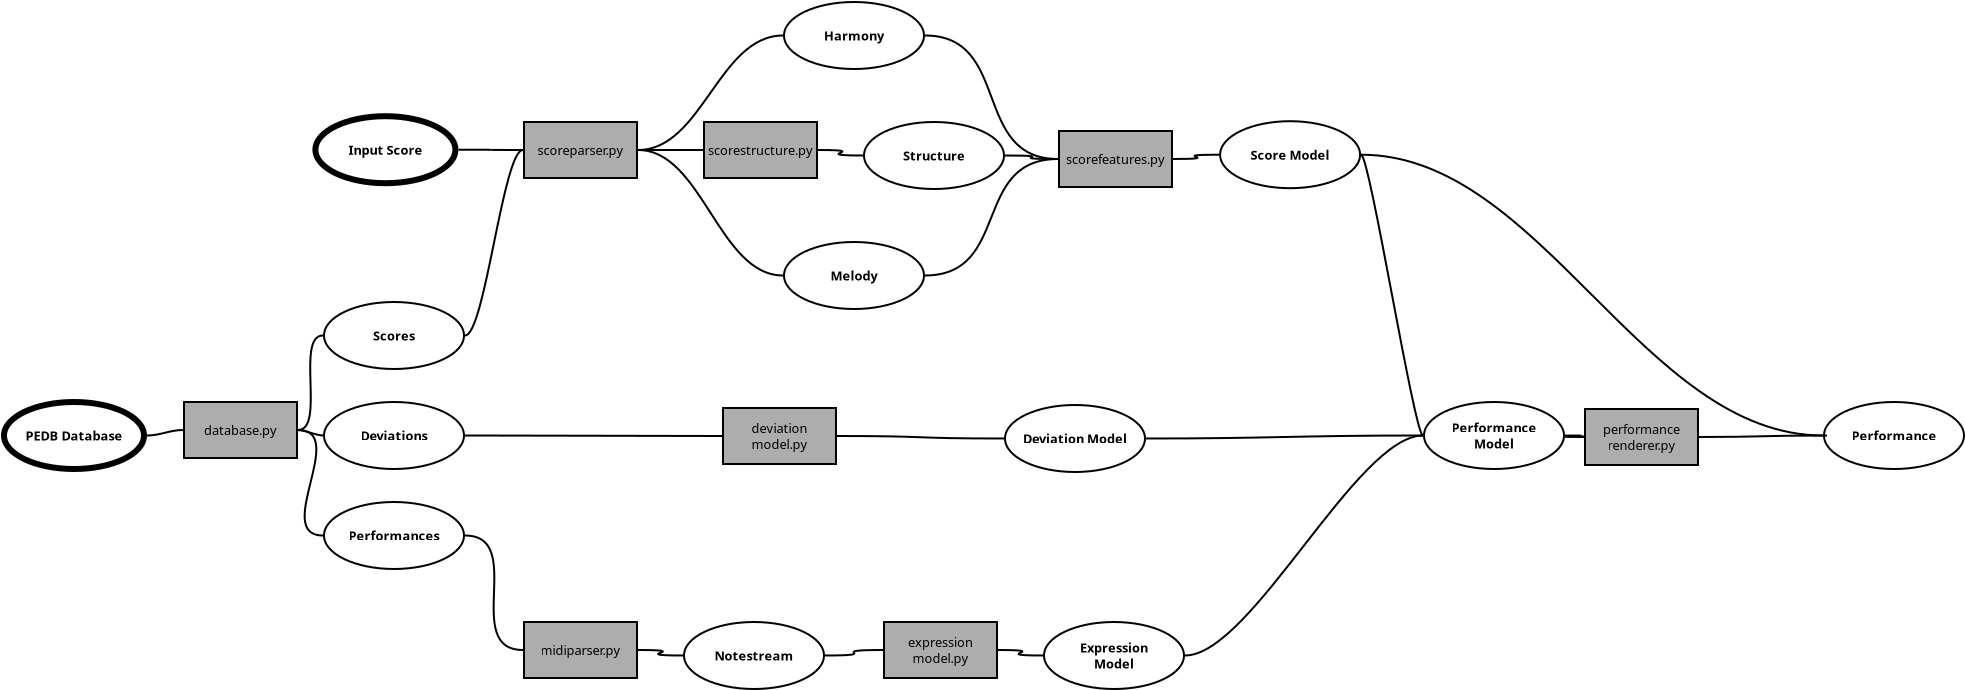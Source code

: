 <?xml version="1.0" encoding="UTF-8"?>
<dia:diagram xmlns:dia="http://www.lysator.liu.se/~alla/dia/">
  <dia:layer name="Background" visible="true" active="true">
    <dia:object type="Standard - Box" version="0" id="O0">
      <dia:attribute name="obj_pos">
        <dia:point val="15,21"/>
      </dia:attribute>
      <dia:attribute name="obj_bb">
        <dia:rectangle val="14.95,20.95;20.7,23.85"/>
      </dia:attribute>
      <dia:attribute name="elem_corner">
        <dia:point val="15,21"/>
      </dia:attribute>
      <dia:attribute name="elem_width">
        <dia:real val="5.65"/>
      </dia:attribute>
      <dia:attribute name="elem_height">
        <dia:real val="2.8"/>
      </dia:attribute>
      <dia:attribute name="border_width">
        <dia:real val="0.1"/>
      </dia:attribute>
      <dia:attribute name="inner_color">
        <dia:color val="#adadad"/>
      </dia:attribute>
      <dia:attribute name="show_background">
        <dia:boolean val="true"/>
      </dia:attribute>
    </dia:object>
    <dia:object type="Standard - Text" version="1" id="O1">
      <dia:attribute name="obj_pos">
        <dia:point val="17.825,22.4"/>
      </dia:attribute>
      <dia:attribute name="obj_bb">
        <dia:rectangle val="15.845,22.026;19.805,22.774"/>
      </dia:attribute>
      <dia:attribute name="text">
        <dia:composite type="text">
          <dia:attribute name="string">
            <dia:string>#database.py#</dia:string>
          </dia:attribute>
          <dia:attribute name="font">
            <dia:font family="sans" style="0" name="Helvetica"/>
          </dia:attribute>
          <dia:attribute name="height">
            <dia:real val="0.8"/>
          </dia:attribute>
          <dia:attribute name="pos">
            <dia:point val="17.825,22.621"/>
          </dia:attribute>
          <dia:attribute name="color">
            <dia:color val="#000000"/>
          </dia:attribute>
          <dia:attribute name="alignment">
            <dia:enum val="1"/>
          </dia:attribute>
        </dia:composite>
      </dia:attribute>
      <dia:attribute name="valign">
        <dia:enum val="2"/>
      </dia:attribute>
      <dia:connections>
        <dia:connection handle="0" to="O0" connection="8"/>
      </dia:connections>
    </dia:object>
    <dia:object type="Standard - Box" version="0" id="O2">
      <dia:attribute name="obj_pos">
        <dia:point val="32,7"/>
      </dia:attribute>
      <dia:attribute name="obj_bb">
        <dia:rectangle val="31.95,6.95;37.7,9.85"/>
      </dia:attribute>
      <dia:attribute name="elem_corner">
        <dia:point val="32,7"/>
      </dia:attribute>
      <dia:attribute name="elem_width">
        <dia:real val="5.65"/>
      </dia:attribute>
      <dia:attribute name="elem_height">
        <dia:real val="2.8"/>
      </dia:attribute>
      <dia:attribute name="border_width">
        <dia:real val="0.1"/>
      </dia:attribute>
      <dia:attribute name="inner_color">
        <dia:color val="#adadad"/>
      </dia:attribute>
      <dia:attribute name="show_background">
        <dia:boolean val="true"/>
      </dia:attribute>
    </dia:object>
    <dia:object type="Standard - Text" version="1" id="O3">
      <dia:attribute name="obj_pos">
        <dia:point val="34.825,8.4"/>
      </dia:attribute>
      <dia:attribute name="obj_bb">
        <dia:rectangle val="32.472,7.998;37.196,8.802"/>
      </dia:attribute>
      <dia:attribute name="text">
        <dia:composite type="text">
          <dia:attribute name="string">
            <dia:string>#scoreparser.py#</dia:string>
          </dia:attribute>
          <dia:attribute name="font">
            <dia:font family="sans" style="0" name="Helvetica"/>
          </dia:attribute>
          <dia:attribute name="height">
            <dia:real val="0.8"/>
          </dia:attribute>
          <dia:attribute name="pos">
            <dia:point val="34.825,8.612"/>
          </dia:attribute>
          <dia:attribute name="color">
            <dia:color val="#000000"/>
          </dia:attribute>
          <dia:attribute name="alignment">
            <dia:enum val="1"/>
          </dia:attribute>
        </dia:composite>
      </dia:attribute>
      <dia:attribute name="valign">
        <dia:enum val="2"/>
      </dia:attribute>
      <dia:connections>
        <dia:connection handle="0" to="O2" connection="8"/>
      </dia:connections>
    </dia:object>
    <dia:object type="Standard - Box" version="0" id="O4">
      <dia:attribute name="obj_pos">
        <dia:point val="58.75,7.45"/>
      </dia:attribute>
      <dia:attribute name="obj_bb">
        <dia:rectangle val="58.7,7.4;64.45,10.3"/>
      </dia:attribute>
      <dia:attribute name="elem_corner">
        <dia:point val="58.75,7.45"/>
      </dia:attribute>
      <dia:attribute name="elem_width">
        <dia:real val="5.65"/>
      </dia:attribute>
      <dia:attribute name="elem_height">
        <dia:real val="2.8"/>
      </dia:attribute>
      <dia:attribute name="border_width">
        <dia:real val="0.1"/>
      </dia:attribute>
      <dia:attribute name="inner_color">
        <dia:color val="#adadad"/>
      </dia:attribute>
      <dia:attribute name="show_background">
        <dia:boolean val="true"/>
      </dia:attribute>
    </dia:object>
    <dia:object type="Standard - Text" version="1" id="O5">
      <dia:attribute name="obj_pos">
        <dia:point val="61.575,8.85"/>
      </dia:attribute>
      <dia:attribute name="obj_bb">
        <dia:rectangle val="58.899,8.476;64.251,9.224"/>
      </dia:attribute>
      <dia:attribute name="text">
        <dia:composite type="text">
          <dia:attribute name="string">
            <dia:string>#scorefeatures.py#</dia:string>
          </dia:attribute>
          <dia:attribute name="font">
            <dia:font family="sans" style="0" name="Helvetica"/>
          </dia:attribute>
          <dia:attribute name="height">
            <dia:real val="0.8"/>
          </dia:attribute>
          <dia:attribute name="pos">
            <dia:point val="61.575,9.071"/>
          </dia:attribute>
          <dia:attribute name="color">
            <dia:color val="#000000"/>
          </dia:attribute>
          <dia:attribute name="alignment">
            <dia:enum val="1"/>
          </dia:attribute>
        </dia:composite>
      </dia:attribute>
      <dia:attribute name="valign">
        <dia:enum val="2"/>
      </dia:attribute>
      <dia:connections>
        <dia:connection handle="0" to="O4" connection="8"/>
      </dia:connections>
    </dia:object>
    <dia:object type="Standard - Box" version="0" id="O6">
      <dia:attribute name="obj_pos">
        <dia:point val="41.95,21.3"/>
      </dia:attribute>
      <dia:attribute name="obj_bb">
        <dia:rectangle val="41.9,21.25;47.65,24.15"/>
      </dia:attribute>
      <dia:attribute name="elem_corner">
        <dia:point val="41.95,21.3"/>
      </dia:attribute>
      <dia:attribute name="elem_width">
        <dia:real val="5.65"/>
      </dia:attribute>
      <dia:attribute name="elem_height">
        <dia:real val="2.8"/>
      </dia:attribute>
      <dia:attribute name="border_width">
        <dia:real val="0.1"/>
      </dia:attribute>
      <dia:attribute name="inner_color">
        <dia:color val="#adadad"/>
      </dia:attribute>
      <dia:attribute name="show_background">
        <dia:boolean val="true"/>
      </dia:attribute>
    </dia:object>
    <dia:object type="Standard - Text" version="1" id="O7">
      <dia:attribute name="obj_pos">
        <dia:point val="44.775,22.7"/>
      </dia:attribute>
      <dia:attribute name="obj_bb">
        <dia:rectangle val="43.282,21.926;46.267,23.474"/>
      </dia:attribute>
      <dia:attribute name="text">
        <dia:composite type="text">
          <dia:attribute name="string">
            <dia:string>#deviation
model.py#</dia:string>
          </dia:attribute>
          <dia:attribute name="font">
            <dia:font family="sans" style="0" name="Helvetica"/>
          </dia:attribute>
          <dia:attribute name="height">
            <dia:real val="0.8"/>
          </dia:attribute>
          <dia:attribute name="pos">
            <dia:point val="44.775,22.521"/>
          </dia:attribute>
          <dia:attribute name="color">
            <dia:color val="#000000"/>
          </dia:attribute>
          <dia:attribute name="alignment">
            <dia:enum val="1"/>
          </dia:attribute>
        </dia:composite>
      </dia:attribute>
      <dia:attribute name="valign">
        <dia:enum val="2"/>
      </dia:attribute>
      <dia:connections>
        <dia:connection handle="0" to="O6" connection="8"/>
      </dia:connections>
    </dia:object>
    <dia:object type="Standard - Box" version="0" id="O8">
      <dia:attribute name="obj_pos">
        <dia:point val="41,7"/>
      </dia:attribute>
      <dia:attribute name="obj_bb">
        <dia:rectangle val="40.95,6.95;46.7,9.85"/>
      </dia:attribute>
      <dia:attribute name="elem_corner">
        <dia:point val="41,7"/>
      </dia:attribute>
      <dia:attribute name="elem_width">
        <dia:real val="5.65"/>
      </dia:attribute>
      <dia:attribute name="elem_height">
        <dia:real val="2.8"/>
      </dia:attribute>
      <dia:attribute name="border_width">
        <dia:real val="0.1"/>
      </dia:attribute>
      <dia:attribute name="inner_color">
        <dia:color val="#adadad"/>
      </dia:attribute>
      <dia:attribute name="show_background">
        <dia:boolean val="true"/>
      </dia:attribute>
    </dia:object>
    <dia:object type="Standard - Text" version="1" id="O9">
      <dia:attribute name="obj_pos">
        <dia:point val="43.825,8.4"/>
      </dia:attribute>
      <dia:attribute name="obj_bb">
        <dia:rectangle val="41.02,8.026;46.63,8.774"/>
      </dia:attribute>
      <dia:attribute name="text">
        <dia:composite type="text">
          <dia:attribute name="string">
            <dia:string>#scorestructure.py#</dia:string>
          </dia:attribute>
          <dia:attribute name="font">
            <dia:font family="sans" style="0" name="Helvetica"/>
          </dia:attribute>
          <dia:attribute name="height">
            <dia:real val="0.8"/>
          </dia:attribute>
          <dia:attribute name="pos">
            <dia:point val="43.825,8.621"/>
          </dia:attribute>
          <dia:attribute name="color">
            <dia:color val="#000000"/>
          </dia:attribute>
          <dia:attribute name="alignment">
            <dia:enum val="1"/>
          </dia:attribute>
        </dia:composite>
      </dia:attribute>
      <dia:attribute name="valign">
        <dia:enum val="2"/>
      </dia:attribute>
      <dia:connections>
        <dia:connection handle="0" to="O8" connection="8"/>
      </dia:connections>
    </dia:object>
    <dia:object type="Standard - Box" version="0" id="O10">
      <dia:attribute name="obj_pos">
        <dia:point val="85.05,21.35"/>
      </dia:attribute>
      <dia:attribute name="obj_bb">
        <dia:rectangle val="85,21.3;90.75,24.2"/>
      </dia:attribute>
      <dia:attribute name="elem_corner">
        <dia:point val="85.05,21.35"/>
      </dia:attribute>
      <dia:attribute name="elem_width">
        <dia:real val="5.65"/>
      </dia:attribute>
      <dia:attribute name="elem_height">
        <dia:real val="2.8"/>
      </dia:attribute>
      <dia:attribute name="border_width">
        <dia:real val="0.1"/>
      </dia:attribute>
      <dia:attribute name="inner_color">
        <dia:color val="#adadad"/>
      </dia:attribute>
      <dia:attribute name="show_background">
        <dia:boolean val="true"/>
      </dia:attribute>
    </dia:object>
    <dia:object type="Standard - Text" version="1" id="O11">
      <dia:attribute name="obj_pos">
        <dia:point val="87.875,22.75"/>
      </dia:attribute>
      <dia:attribute name="obj_bb">
        <dia:rectangle val="85.824,21.976;89.926,23.524"/>
      </dia:attribute>
      <dia:attribute name="text">
        <dia:composite type="text">
          <dia:attribute name="string">
            <dia:string>#performance
renderer.py#</dia:string>
          </dia:attribute>
          <dia:attribute name="font">
            <dia:font family="sans" style="0" name="Helvetica"/>
          </dia:attribute>
          <dia:attribute name="height">
            <dia:real val="0.8"/>
          </dia:attribute>
          <dia:attribute name="pos">
            <dia:point val="87.875,22.571"/>
          </dia:attribute>
          <dia:attribute name="color">
            <dia:color val="#000000"/>
          </dia:attribute>
          <dia:attribute name="alignment">
            <dia:enum val="1"/>
          </dia:attribute>
        </dia:composite>
      </dia:attribute>
      <dia:attribute name="valign">
        <dia:enum val="2"/>
      </dia:attribute>
      <dia:connections>
        <dia:connection handle="0" to="O10" connection="8"/>
      </dia:connections>
    </dia:object>
    <dia:object type="Standard - Box" version="0" id="O12">
      <dia:attribute name="obj_pos">
        <dia:point val="50,32"/>
      </dia:attribute>
      <dia:attribute name="obj_bb">
        <dia:rectangle val="49.95,31.95;55.7,34.85"/>
      </dia:attribute>
      <dia:attribute name="elem_corner">
        <dia:point val="50,32"/>
      </dia:attribute>
      <dia:attribute name="elem_width">
        <dia:real val="5.65"/>
      </dia:attribute>
      <dia:attribute name="elem_height">
        <dia:real val="2.8"/>
      </dia:attribute>
      <dia:attribute name="border_width">
        <dia:real val="0.1"/>
      </dia:attribute>
      <dia:attribute name="inner_color">
        <dia:color val="#adadad"/>
      </dia:attribute>
      <dia:attribute name="show_background">
        <dia:boolean val="true"/>
      </dia:attribute>
    </dia:object>
    <dia:object type="Standard - Text" version="1" id="O13">
      <dia:attribute name="obj_pos">
        <dia:point val="52.825,33.4"/>
      </dia:attribute>
      <dia:attribute name="obj_bb">
        <dia:rectangle val="51.097,32.626;54.553,34.174"/>
      </dia:attribute>
      <dia:attribute name="text">
        <dia:composite type="text">
          <dia:attribute name="string">
            <dia:string>#expression
model.py#</dia:string>
          </dia:attribute>
          <dia:attribute name="font">
            <dia:font family="sans" style="0" name="Helvetica"/>
          </dia:attribute>
          <dia:attribute name="height">
            <dia:real val="0.8"/>
          </dia:attribute>
          <dia:attribute name="pos">
            <dia:point val="52.825,33.221"/>
          </dia:attribute>
          <dia:attribute name="color">
            <dia:color val="#000000"/>
          </dia:attribute>
          <dia:attribute name="alignment">
            <dia:enum val="1"/>
          </dia:attribute>
        </dia:composite>
      </dia:attribute>
      <dia:attribute name="valign">
        <dia:enum val="2"/>
      </dia:attribute>
      <dia:connections>
        <dia:connection handle="0" to="O12" connection="8"/>
      </dia:connections>
    </dia:object>
    <dia:object type="Standard - Text" version="1" id="O14">
      <dia:attribute name="obj_pos">
        <dia:point val="17.45,5.85"/>
      </dia:attribute>
      <dia:attribute name="obj_bb">
        <dia:rectangle val="17.45,5.255;17.45,6.003"/>
      </dia:attribute>
      <dia:attribute name="text">
        <dia:composite type="text">
          <dia:attribute name="string">
            <dia:string>##</dia:string>
          </dia:attribute>
          <dia:attribute name="font">
            <dia:font family="sans" style="0" name="Helvetica"/>
          </dia:attribute>
          <dia:attribute name="height">
            <dia:real val="0.8"/>
          </dia:attribute>
          <dia:attribute name="pos">
            <dia:point val="17.45,5.85"/>
          </dia:attribute>
          <dia:attribute name="color">
            <dia:color val="#000000"/>
          </dia:attribute>
          <dia:attribute name="alignment">
            <dia:enum val="0"/>
          </dia:attribute>
        </dia:composite>
      </dia:attribute>
      <dia:attribute name="valign">
        <dia:enum val="3"/>
      </dia:attribute>
    </dia:object>
    <dia:object type="Standard - Ellipse" version="0" id="O15">
      <dia:attribute name="obj_pos">
        <dia:point val="22,16"/>
      </dia:attribute>
      <dia:attribute name="obj_bb">
        <dia:rectangle val="21.95,15.95;29.05,19.4"/>
      </dia:attribute>
      <dia:attribute name="elem_corner">
        <dia:point val="22,16"/>
      </dia:attribute>
      <dia:attribute name="elem_width">
        <dia:real val="7.0"/>
      </dia:attribute>
      <dia:attribute name="elem_height">
        <dia:real val="3.35"/>
      </dia:attribute>
    </dia:object>
    <dia:object type="Standard - Text" version="1" id="O16">
      <dia:attribute name="obj_pos">
        <dia:point val="25.5,17.675"/>
      </dia:attribute>
      <dia:attribute name="obj_bb">
        <dia:rectangle val="24.295,17.301;26.705,18.049"/>
      </dia:attribute>
      <dia:attribute name="text">
        <dia:composite type="text">
          <dia:attribute name="string">
            <dia:string>#Scores#</dia:string>
          </dia:attribute>
          <dia:attribute name="font">
            <dia:font family="sans" style="80" name="Helvetica-Bold"/>
          </dia:attribute>
          <dia:attribute name="height">
            <dia:real val="0.8"/>
          </dia:attribute>
          <dia:attribute name="pos">
            <dia:point val="25.5,17.896"/>
          </dia:attribute>
          <dia:attribute name="color">
            <dia:color val="#000000"/>
          </dia:attribute>
          <dia:attribute name="alignment">
            <dia:enum val="1"/>
          </dia:attribute>
        </dia:composite>
      </dia:attribute>
      <dia:attribute name="valign">
        <dia:enum val="2"/>
      </dia:attribute>
      <dia:connections>
        <dia:connection handle="0" to="O15" connection="8"/>
      </dia:connections>
    </dia:object>
    <dia:object type="Standard - Ellipse" version="0" id="O17">
      <dia:attribute name="obj_pos">
        <dia:point val="22,21"/>
      </dia:attribute>
      <dia:attribute name="obj_bb">
        <dia:rectangle val="21.95,20.95;29.05,24.4"/>
      </dia:attribute>
      <dia:attribute name="elem_corner">
        <dia:point val="22,21"/>
      </dia:attribute>
      <dia:attribute name="elem_width">
        <dia:real val="7.0"/>
      </dia:attribute>
      <dia:attribute name="elem_height">
        <dia:real val="3.35"/>
      </dia:attribute>
    </dia:object>
    <dia:object type="Standard - Text" version="1" id="O18">
      <dia:attribute name="obj_pos">
        <dia:point val="25.5,22.675"/>
      </dia:attribute>
      <dia:attribute name="obj_bb">
        <dia:rectangle val="23.581,22.301;27.419,23.049"/>
      </dia:attribute>
      <dia:attribute name="text">
        <dia:composite type="text">
          <dia:attribute name="string">
            <dia:string>#Deviations#</dia:string>
          </dia:attribute>
          <dia:attribute name="font">
            <dia:font family="sans" style="80" name="Helvetica-Bold"/>
          </dia:attribute>
          <dia:attribute name="height">
            <dia:real val="0.8"/>
          </dia:attribute>
          <dia:attribute name="pos">
            <dia:point val="25.5,22.896"/>
          </dia:attribute>
          <dia:attribute name="color">
            <dia:color val="#000000"/>
          </dia:attribute>
          <dia:attribute name="alignment">
            <dia:enum val="1"/>
          </dia:attribute>
        </dia:composite>
      </dia:attribute>
      <dia:attribute name="valign">
        <dia:enum val="2"/>
      </dia:attribute>
      <dia:connections>
        <dia:connection handle="0" to="O17" connection="8"/>
      </dia:connections>
    </dia:object>
    <dia:object type="Standard - Ellipse" version="0" id="O19">
      <dia:attribute name="obj_pos">
        <dia:point val="22,26"/>
      </dia:attribute>
      <dia:attribute name="obj_bb">
        <dia:rectangle val="21.95,25.95;29.05,29.4"/>
      </dia:attribute>
      <dia:attribute name="elem_corner">
        <dia:point val="22,26"/>
      </dia:attribute>
      <dia:attribute name="elem_width">
        <dia:real val="7.0"/>
      </dia:attribute>
      <dia:attribute name="elem_height">
        <dia:real val="3.35"/>
      </dia:attribute>
    </dia:object>
    <dia:object type="Standard - Text" version="1" id="O20">
      <dia:attribute name="obj_pos">
        <dia:point val="25.5,27.675"/>
      </dia:attribute>
      <dia:attribute name="obj_bb">
        <dia:rectangle val="22.999,27.301;28.001,28.049"/>
      </dia:attribute>
      <dia:attribute name="text">
        <dia:composite type="text">
          <dia:attribute name="string">
            <dia:string>#Performances#</dia:string>
          </dia:attribute>
          <dia:attribute name="font">
            <dia:font family="sans" style="80" name="Helvetica-Bold"/>
          </dia:attribute>
          <dia:attribute name="height">
            <dia:real val="0.8"/>
          </dia:attribute>
          <dia:attribute name="pos">
            <dia:point val="25.5,27.896"/>
          </dia:attribute>
          <dia:attribute name="color">
            <dia:color val="#000000"/>
          </dia:attribute>
          <dia:attribute name="alignment">
            <dia:enum val="1"/>
          </dia:attribute>
        </dia:composite>
      </dia:attribute>
      <dia:attribute name="valign">
        <dia:enum val="2"/>
      </dia:attribute>
      <dia:connections>
        <dia:connection handle="0" to="O19" connection="8"/>
      </dia:connections>
    </dia:object>
    <dia:object type="Standard - Ellipse" version="0" id="O21">
      <dia:attribute name="obj_pos">
        <dia:point val="40,32"/>
      </dia:attribute>
      <dia:attribute name="obj_bb">
        <dia:rectangle val="39.95,31.95;47.05,35.4"/>
      </dia:attribute>
      <dia:attribute name="elem_corner">
        <dia:point val="40,32"/>
      </dia:attribute>
      <dia:attribute name="elem_width">
        <dia:real val="7.0"/>
      </dia:attribute>
      <dia:attribute name="elem_height">
        <dia:real val="3.35"/>
      </dia:attribute>
    </dia:object>
    <dia:object type="Standard - Text" version="1" id="O22">
      <dia:attribute name="obj_pos">
        <dia:point val="43.5,33.675"/>
      </dia:attribute>
      <dia:attribute name="obj_bb">
        <dia:rectangle val="41.375,33.301;45.625,34.049"/>
      </dia:attribute>
      <dia:attribute name="text">
        <dia:composite type="text">
          <dia:attribute name="string">
            <dia:string>#Notestream#</dia:string>
          </dia:attribute>
          <dia:attribute name="font">
            <dia:font family="sans" style="80" name="Helvetica-Bold"/>
          </dia:attribute>
          <dia:attribute name="height">
            <dia:real val="0.8"/>
          </dia:attribute>
          <dia:attribute name="pos">
            <dia:point val="43.5,33.896"/>
          </dia:attribute>
          <dia:attribute name="color">
            <dia:color val="#000000"/>
          </dia:attribute>
          <dia:attribute name="alignment">
            <dia:enum val="1"/>
          </dia:attribute>
        </dia:composite>
      </dia:attribute>
      <dia:attribute name="valign">
        <dia:enum val="2"/>
      </dia:attribute>
      <dia:connections>
        <dia:connection handle="0" to="O21" connection="8"/>
      </dia:connections>
    </dia:object>
    <dia:object type="Standard - Ellipse" version="0" id="O23">
      <dia:attribute name="obj_pos">
        <dia:point val="45,13"/>
      </dia:attribute>
      <dia:attribute name="obj_bb">
        <dia:rectangle val="44.95,12.95;52.05,16.4"/>
      </dia:attribute>
      <dia:attribute name="elem_corner">
        <dia:point val="45,13"/>
      </dia:attribute>
      <dia:attribute name="elem_width">
        <dia:real val="7.0"/>
      </dia:attribute>
      <dia:attribute name="elem_height">
        <dia:real val="3.35"/>
      </dia:attribute>
    </dia:object>
    <dia:object type="Standard - Text" version="1" id="O24">
      <dia:attribute name="obj_pos">
        <dia:point val="48.5,14.675"/>
      </dia:attribute>
      <dia:attribute name="obj_bb">
        <dia:rectangle val="47.196,14.301;49.804,15.049"/>
      </dia:attribute>
      <dia:attribute name="text">
        <dia:composite type="text">
          <dia:attribute name="string">
            <dia:string>#Melody#</dia:string>
          </dia:attribute>
          <dia:attribute name="font">
            <dia:font family="sans" style="80" name="Helvetica-Bold"/>
          </dia:attribute>
          <dia:attribute name="height">
            <dia:real val="0.8"/>
          </dia:attribute>
          <dia:attribute name="pos">
            <dia:point val="48.5,14.896"/>
          </dia:attribute>
          <dia:attribute name="color">
            <dia:color val="#000000"/>
          </dia:attribute>
          <dia:attribute name="alignment">
            <dia:enum val="1"/>
          </dia:attribute>
        </dia:composite>
      </dia:attribute>
      <dia:attribute name="valign">
        <dia:enum val="2"/>
      </dia:attribute>
      <dia:connections>
        <dia:connection handle="0" to="O23" connection="8"/>
      </dia:connections>
    </dia:object>
    <dia:object type="Standard - Ellipse" version="0" id="O25">
      <dia:attribute name="obj_pos">
        <dia:point val="49,7"/>
      </dia:attribute>
      <dia:attribute name="obj_bb">
        <dia:rectangle val="48.95,6.95;56.05,10.4"/>
      </dia:attribute>
      <dia:attribute name="elem_corner">
        <dia:point val="49,7"/>
      </dia:attribute>
      <dia:attribute name="elem_width">
        <dia:real val="7.0"/>
      </dia:attribute>
      <dia:attribute name="elem_height">
        <dia:real val="3.35"/>
      </dia:attribute>
    </dia:object>
    <dia:object type="Standard - Text" version="1" id="O26">
      <dia:attribute name="obj_pos">
        <dia:point val="52.5,8.675"/>
      </dia:attribute>
      <dia:attribute name="obj_bb">
        <dia:rectangle val="50.788,8.301;54.212,9.049"/>
      </dia:attribute>
      <dia:attribute name="text">
        <dia:composite type="text">
          <dia:attribute name="string">
            <dia:string>#Structure#</dia:string>
          </dia:attribute>
          <dia:attribute name="font">
            <dia:font family="sans" style="80" name="Helvetica-Bold"/>
          </dia:attribute>
          <dia:attribute name="height">
            <dia:real val="0.8"/>
          </dia:attribute>
          <dia:attribute name="pos">
            <dia:point val="52.5,8.896"/>
          </dia:attribute>
          <dia:attribute name="color">
            <dia:color val="#000000"/>
          </dia:attribute>
          <dia:attribute name="alignment">
            <dia:enum val="1"/>
          </dia:attribute>
        </dia:composite>
      </dia:attribute>
      <dia:attribute name="valign">
        <dia:enum val="2"/>
      </dia:attribute>
      <dia:connections>
        <dia:connection handle="0" to="O25" connection="8"/>
      </dia:connections>
    </dia:object>
    <dia:object type="Standard - Ellipse" version="0" id="O27">
      <dia:attribute name="obj_pos">
        <dia:point val="45,1"/>
      </dia:attribute>
      <dia:attribute name="obj_bb">
        <dia:rectangle val="44.95,0.95;52.05,4.4"/>
      </dia:attribute>
      <dia:attribute name="elem_corner">
        <dia:point val="45,1"/>
      </dia:attribute>
      <dia:attribute name="elem_width">
        <dia:real val="7.0"/>
      </dia:attribute>
      <dia:attribute name="elem_height">
        <dia:real val="3.35"/>
      </dia:attribute>
    </dia:object>
    <dia:object type="Standard - Text" version="1" id="O28">
      <dia:attribute name="obj_pos">
        <dia:point val="48.5,2.675"/>
      </dia:attribute>
      <dia:attribute name="obj_bb">
        <dia:rectangle val="46.869,2.301;50.131,3.049"/>
      </dia:attribute>
      <dia:attribute name="text">
        <dia:composite type="text">
          <dia:attribute name="string">
            <dia:string>#Harmony#</dia:string>
          </dia:attribute>
          <dia:attribute name="font">
            <dia:font family="sans" style="80" name="Helvetica-Bold"/>
          </dia:attribute>
          <dia:attribute name="height">
            <dia:real val="0.8"/>
          </dia:attribute>
          <dia:attribute name="pos">
            <dia:point val="48.5,2.896"/>
          </dia:attribute>
          <dia:attribute name="color">
            <dia:color val="#000000"/>
          </dia:attribute>
          <dia:attribute name="alignment">
            <dia:enum val="1"/>
          </dia:attribute>
        </dia:composite>
      </dia:attribute>
      <dia:attribute name="valign">
        <dia:enum val="2"/>
      </dia:attribute>
      <dia:connections>
        <dia:connection handle="0" to="O27" connection="8"/>
      </dia:connections>
    </dia:object>
    <dia:object type="Standard - Ellipse" version="0" id="O29">
      <dia:attribute name="obj_pos">
        <dia:point val="77,21"/>
      </dia:attribute>
      <dia:attribute name="obj_bb">
        <dia:rectangle val="76.95,20.95;84.05,24.4"/>
      </dia:attribute>
      <dia:attribute name="elem_corner">
        <dia:point val="77,21"/>
      </dia:attribute>
      <dia:attribute name="elem_width">
        <dia:real val="7.0"/>
      </dia:attribute>
      <dia:attribute name="elem_height">
        <dia:real val="3.35"/>
      </dia:attribute>
    </dia:object>
    <dia:object type="Standard - Text" version="1" id="O30">
      <dia:attribute name="obj_pos">
        <dia:point val="80.5,22.675"/>
      </dia:attribute>
      <dia:attribute name="obj_bb">
        <dia:rectangle val="78.189,21.901;82.811,23.449"/>
      </dia:attribute>
      <dia:attribute name="text">
        <dia:composite type="text">
          <dia:attribute name="string">
            <dia:string>#Performance
Model#</dia:string>
          </dia:attribute>
          <dia:attribute name="font">
            <dia:font family="sans" style="80" name="Helvetica-Bold"/>
          </dia:attribute>
          <dia:attribute name="height">
            <dia:real val="0.8"/>
          </dia:attribute>
          <dia:attribute name="pos">
            <dia:point val="80.5,22.496"/>
          </dia:attribute>
          <dia:attribute name="color">
            <dia:color val="#000000"/>
          </dia:attribute>
          <dia:attribute name="alignment">
            <dia:enum val="1"/>
          </dia:attribute>
        </dia:composite>
      </dia:attribute>
      <dia:attribute name="valign">
        <dia:enum val="2"/>
      </dia:attribute>
      <dia:connections>
        <dia:connection handle="0" to="O29" connection="8"/>
      </dia:connections>
    </dia:object>
    <dia:object type="Standard - Ellipse" version="0" id="O31">
      <dia:attribute name="obj_pos">
        <dia:point val="58,32"/>
      </dia:attribute>
      <dia:attribute name="obj_bb">
        <dia:rectangle val="57.95,31.95;65.05,35.4"/>
      </dia:attribute>
      <dia:attribute name="elem_corner">
        <dia:point val="58,32"/>
      </dia:attribute>
      <dia:attribute name="elem_width">
        <dia:real val="7.0"/>
      </dia:attribute>
      <dia:attribute name="elem_height">
        <dia:real val="3.35"/>
      </dia:attribute>
    </dia:object>
    <dia:object type="Standard - Text" version="1" id="O32">
      <dia:attribute name="obj_pos">
        <dia:point val="61.5,33.675"/>
      </dia:attribute>
      <dia:attribute name="obj_bb">
        <dia:rectangle val="59.534,32.901;63.466,34.449"/>
      </dia:attribute>
      <dia:attribute name="text">
        <dia:composite type="text">
          <dia:attribute name="string">
            <dia:string>#Expression
Model#</dia:string>
          </dia:attribute>
          <dia:attribute name="font">
            <dia:font family="sans" style="80" name="Helvetica-Bold"/>
          </dia:attribute>
          <dia:attribute name="height">
            <dia:real val="0.8"/>
          </dia:attribute>
          <dia:attribute name="pos">
            <dia:point val="61.5,33.496"/>
          </dia:attribute>
          <dia:attribute name="color">
            <dia:color val="#000000"/>
          </dia:attribute>
          <dia:attribute name="alignment">
            <dia:enum val="1"/>
          </dia:attribute>
        </dia:composite>
      </dia:attribute>
      <dia:attribute name="valign">
        <dia:enum val="2"/>
      </dia:attribute>
      <dia:connections>
        <dia:connection handle="0" to="O31" connection="8"/>
      </dia:connections>
    </dia:object>
    <dia:object type="Standard - Ellipse" version="0" id="O33">
      <dia:attribute name="obj_pos">
        <dia:point val="6,21"/>
      </dia:attribute>
      <dia:attribute name="obj_bb">
        <dia:rectangle val="5.85,20.85;13.15,24.5"/>
      </dia:attribute>
      <dia:attribute name="elem_corner">
        <dia:point val="6,21"/>
      </dia:attribute>
      <dia:attribute name="elem_width">
        <dia:real val="7.0"/>
      </dia:attribute>
      <dia:attribute name="elem_height">
        <dia:real val="3.35"/>
      </dia:attribute>
      <dia:attribute name="border_width">
        <dia:real val="0.3"/>
      </dia:attribute>
    </dia:object>
    <dia:object type="Standard - Text" version="1" id="O34">
      <dia:attribute name="obj_pos">
        <dia:point val="9.5,22.675"/>
      </dia:attribute>
      <dia:attribute name="obj_bb">
        <dia:rectangle val="6.721,22.301;12.279,23.049"/>
      </dia:attribute>
      <dia:attribute name="text">
        <dia:composite type="text">
          <dia:attribute name="string">
            <dia:string>#PEDB Database#</dia:string>
          </dia:attribute>
          <dia:attribute name="font">
            <dia:font family="sans" style="80" name="Helvetica-Bold"/>
          </dia:attribute>
          <dia:attribute name="height">
            <dia:real val="0.8"/>
          </dia:attribute>
          <dia:attribute name="pos">
            <dia:point val="9.5,22.896"/>
          </dia:attribute>
          <dia:attribute name="color">
            <dia:color val="#000000"/>
          </dia:attribute>
          <dia:attribute name="alignment">
            <dia:enum val="1"/>
          </dia:attribute>
        </dia:composite>
      </dia:attribute>
      <dia:attribute name="valign">
        <dia:enum val="2"/>
      </dia:attribute>
      <dia:connections>
        <dia:connection handle="0" to="O33" connection="8"/>
      </dia:connections>
    </dia:object>
    <dia:object type="Standard - Ellipse" version="0" id="O35">
      <dia:attribute name="obj_pos">
        <dia:point val="56.05,21.15"/>
      </dia:attribute>
      <dia:attribute name="obj_bb">
        <dia:rectangle val="56,21.1;63.1,24.55"/>
      </dia:attribute>
      <dia:attribute name="elem_corner">
        <dia:point val="56.05,21.15"/>
      </dia:attribute>
      <dia:attribute name="elem_width">
        <dia:real val="7.0"/>
      </dia:attribute>
      <dia:attribute name="elem_height">
        <dia:real val="3.35"/>
      </dia:attribute>
    </dia:object>
    <dia:object type="Standard - Text" version="1" id="O36">
      <dia:attribute name="obj_pos">
        <dia:point val="59.55,22.825"/>
      </dia:attribute>
      <dia:attribute name="obj_bb">
        <dia:rectangle val="56.615,22.451;62.485,23.199"/>
      </dia:attribute>
      <dia:attribute name="text">
        <dia:composite type="text">
          <dia:attribute name="string">
            <dia:string>#Deviation Model#</dia:string>
          </dia:attribute>
          <dia:attribute name="font">
            <dia:font family="sans" style="80" name="Helvetica-Bold"/>
          </dia:attribute>
          <dia:attribute name="height">
            <dia:real val="0.8"/>
          </dia:attribute>
          <dia:attribute name="pos">
            <dia:point val="59.55,23.046"/>
          </dia:attribute>
          <dia:attribute name="color">
            <dia:color val="#000000"/>
          </dia:attribute>
          <dia:attribute name="alignment">
            <dia:enum val="1"/>
          </dia:attribute>
        </dia:composite>
      </dia:attribute>
      <dia:attribute name="valign">
        <dia:enum val="2"/>
      </dia:attribute>
      <dia:connections>
        <dia:connection handle="0" to="O35" connection="8"/>
      </dia:connections>
    </dia:object>
    <dia:object type="Standard - BezierLine" version="0" id="O37">
      <dia:attribute name="obj_pos">
        <dia:point val="34.825,8.4"/>
      </dia:attribute>
      <dia:attribute name="obj_bb">
        <dia:rectangle val="29.0,8.35;32.0,17.725"/>
      </dia:attribute>
      <dia:attribute name="bez_points">
        <dia:point val="34.825,8.4"/>
        <dia:point val="33.829,8.4"/>
        <dia:point val="26.496,17.675"/>
        <dia:point val="25.5,17.675"/>
      </dia:attribute>
      <dia:attribute name="corner_types">
        <dia:enum val="0"/>
        <dia:enum val="0"/>
      </dia:attribute>
      <dia:connections>
        <dia:connection handle="0" to="O2" connection="8"/>
        <dia:connection handle="3" to="O15" connection="8"/>
      </dia:connections>
    </dia:object>
    <dia:object type="Standard - BezierLine" version="0" id="O38">
      <dia:attribute name="obj_pos">
        <dia:point val="25.5,22.675"/>
      </dia:attribute>
      <dia:attribute name="obj_bb">
        <dia:rectangle val="28.999,22.625;41.952,22.75"/>
      </dia:attribute>
      <dia:attribute name="bez_points">
        <dia:point val="25.5,22.675"/>
        <dia:point val="26.496,22.675"/>
        <dia:point val="43.779,22.7"/>
        <dia:point val="44.775,22.7"/>
      </dia:attribute>
      <dia:attribute name="corner_types">
        <dia:enum val="0"/>
        <dia:enum val="0"/>
      </dia:attribute>
      <dia:connections>
        <dia:connection handle="0" to="O17" connection="8"/>
        <dia:connection handle="3" to="O6" connection="8"/>
      </dia:connections>
    </dia:object>
    <dia:object type="Standard - BezierLine" version="0" id="O39">
      <dia:attribute name="obj_pos">
        <dia:point val="9.5,22.675"/>
      </dia:attribute>
      <dia:attribute name="obj_bb">
        <dia:rectangle val="13.099,22.35;15.002,22.725"/>
      </dia:attribute>
      <dia:attribute name="bez_points">
        <dia:point val="9.5,22.675"/>
        <dia:point val="10.164,22.675"/>
        <dia:point val="17.161,22.4"/>
        <dia:point val="17.825,22.4"/>
      </dia:attribute>
      <dia:attribute name="corner_types">
        <dia:enum val="0"/>
        <dia:enum val="0"/>
      </dia:attribute>
      <dia:connections>
        <dia:connection handle="0" to="O33" connection="8"/>
        <dia:connection handle="3" to="O0" connection="8"/>
      </dia:connections>
    </dia:object>
    <dia:object type="Standard - BezierLine" version="0" id="O40">
      <dia:attribute name="obj_pos">
        <dia:point val="20.65,22.4"/>
      </dia:attribute>
      <dia:attribute name="obj_bb">
        <dia:rectangle val="20.6,22.35;22.05,22.725"/>
      </dia:attribute>
      <dia:attribute name="bez_points">
        <dia:point val="20.65,22.4"/>
        <dia:point val="21.098,22.4"/>
        <dia:point val="21.552,22.675"/>
        <dia:point val="22,22.675"/>
      </dia:attribute>
      <dia:attribute name="corner_types">
        <dia:enum val="0"/>
        <dia:enum val="0"/>
      </dia:attribute>
      <dia:connections>
        <dia:connection handle="0" to="O0" connection="4"/>
        <dia:connection handle="3" to="O17" connection="3"/>
      </dia:connections>
    </dia:object>
    <dia:object type="Standard - BezierLine" version="0" id="O41">
      <dia:attribute name="obj_pos">
        <dia:point val="25.5,17.675"/>
      </dia:attribute>
      <dia:attribute name="obj_bb">
        <dia:rectangle val="20.65,17.625;22.0,22.45"/>
      </dia:attribute>
      <dia:attribute name="bez_points">
        <dia:point val="25.5,17.675"/>
        <dia:point val="24.114,17.675"/>
        <dia:point val="19.211,22.4"/>
        <dia:point val="17.825,22.4"/>
      </dia:attribute>
      <dia:attribute name="corner_types">
        <dia:enum val="0"/>
        <dia:enum val="0"/>
      </dia:attribute>
      <dia:connections>
        <dia:connection handle="0" to="O15" connection="8"/>
        <dia:connection handle="3" to="O0" connection="8"/>
      </dia:connections>
    </dia:object>
    <dia:object type="Standard - BezierLine" version="0" id="O42">
      <dia:attribute name="obj_pos">
        <dia:point val="17.825,22.4"/>
      </dia:attribute>
      <dia:attribute name="obj_bb">
        <dia:rectangle val="20.649,22.35;22.0,27.725"/>
      </dia:attribute>
      <dia:attribute name="bez_points">
        <dia:point val="17.825,22.4"/>
        <dia:point val="20.373,22.4"/>
        <dia:point val="22.952,27.675"/>
        <dia:point val="25.5,27.675"/>
      </dia:attribute>
      <dia:attribute name="corner_types">
        <dia:enum val="0"/>
        <dia:enum val="0"/>
      </dia:attribute>
      <dia:connections>
        <dia:connection handle="0" to="O0" connection="8"/>
        <dia:connection handle="3" to="O19" connection="8"/>
      </dia:connections>
    </dia:object>
    <dia:object type="Standard - BezierLine" version="0" id="O43">
      <dia:attribute name="obj_pos">
        <dia:point val="34.825,8.4"/>
      </dia:attribute>
      <dia:attribute name="obj_bb">
        <dia:rectangle val="37.65,2.625;45.001,8.45"/>
      </dia:attribute>
      <dia:attribute name="bez_points">
        <dia:point val="34.825,8.4"/>
        <dia:point val="38.037,8.4"/>
        <dia:point val="45.288,2.675"/>
        <dia:point val="48.5,2.675"/>
      </dia:attribute>
      <dia:attribute name="corner_types">
        <dia:enum val="0"/>
        <dia:enum val="0"/>
      </dia:attribute>
      <dia:connections>
        <dia:connection handle="0" to="O2" connection="8"/>
        <dia:connection handle="3" to="O27" connection="8"/>
      </dia:connections>
    </dia:object>
    <dia:object type="Standard - BezierLine" version="0" id="O44">
      <dia:attribute name="obj_pos">
        <dia:point val="34.825,8.4"/>
      </dia:attribute>
      <dia:attribute name="obj_bb">
        <dia:rectangle val="37.65,8.35;45.001,14.725"/>
      </dia:attribute>
      <dia:attribute name="bez_points">
        <dia:point val="34.825,8.4"/>
        <dia:point val="38.037,8.4"/>
        <dia:point val="45.288,14.675"/>
        <dia:point val="48.5,14.675"/>
      </dia:attribute>
      <dia:attribute name="corner_types">
        <dia:enum val="0"/>
        <dia:enum val="0"/>
      </dia:attribute>
      <dia:connections>
        <dia:connection handle="0" to="O2" connection="8"/>
        <dia:connection handle="3" to="O23" connection="8"/>
      </dia:connections>
    </dia:object>
    <dia:object type="Standard - BezierLine" version="0" id="O45">
      <dia:attribute name="obj_pos">
        <dia:point val="34.825,8.4"/>
      </dia:attribute>
      <dia:attribute name="obj_bb">
        <dia:rectangle val="37.65,8.35;41.0,8.45"/>
      </dia:attribute>
      <dia:attribute name="bez_points">
        <dia:point val="34.825,8.4"/>
        <dia:point val="37.813,8.4"/>
        <dia:point val="40.837,8.4"/>
        <dia:point val="43.825,8.4"/>
      </dia:attribute>
      <dia:attribute name="corner_types">
        <dia:enum val="0"/>
        <dia:enum val="0"/>
      </dia:attribute>
      <dia:connections>
        <dia:connection handle="0" to="O2" connection="8"/>
        <dia:connection handle="3" to="O8" connection="8"/>
      </dia:connections>
    </dia:object>
    <dia:object type="Standard - Box" version="0" id="O46">
      <dia:attribute name="obj_pos">
        <dia:point val="32,32"/>
      </dia:attribute>
      <dia:attribute name="obj_bb">
        <dia:rectangle val="31.95,31.95;37.7,34.85"/>
      </dia:attribute>
      <dia:attribute name="elem_corner">
        <dia:point val="32,32"/>
      </dia:attribute>
      <dia:attribute name="elem_width">
        <dia:real val="5.65"/>
      </dia:attribute>
      <dia:attribute name="elem_height">
        <dia:real val="2.8"/>
      </dia:attribute>
      <dia:attribute name="border_width">
        <dia:real val="0.1"/>
      </dia:attribute>
      <dia:attribute name="inner_color">
        <dia:color val="#adadad"/>
      </dia:attribute>
      <dia:attribute name="show_background">
        <dia:boolean val="true"/>
      </dia:attribute>
    </dia:object>
    <dia:object type="Standard - Text" version="1" id="O47">
      <dia:attribute name="obj_pos">
        <dia:point val="34.825,33.4"/>
      </dia:attribute>
      <dia:attribute name="obj_bb">
        <dia:rectangle val="32.64,33.026;37.01,33.774"/>
      </dia:attribute>
      <dia:attribute name="text">
        <dia:composite type="text">
          <dia:attribute name="string">
            <dia:string>#midiparser.py#</dia:string>
          </dia:attribute>
          <dia:attribute name="font">
            <dia:font family="sans" style="0" name="Helvetica"/>
          </dia:attribute>
          <dia:attribute name="height">
            <dia:real val="0.8"/>
          </dia:attribute>
          <dia:attribute name="pos">
            <dia:point val="34.825,33.621"/>
          </dia:attribute>
          <dia:attribute name="color">
            <dia:color val="#000000"/>
          </dia:attribute>
          <dia:attribute name="alignment">
            <dia:enum val="1"/>
          </dia:attribute>
        </dia:composite>
      </dia:attribute>
      <dia:attribute name="valign">
        <dia:enum val="2"/>
      </dia:attribute>
      <dia:connections>
        <dia:connection handle="0" to="O46" connection="8"/>
      </dia:connections>
    </dia:object>
    <dia:object type="Standard - BezierLine" version="0" id="O48">
      <dia:attribute name="obj_pos">
        <dia:point val="25.5,27.675"/>
      </dia:attribute>
      <dia:attribute name="obj_bb">
        <dia:rectangle val="28.999,27.625;32.0,33.45"/>
      </dia:attribute>
      <dia:attribute name="bez_points">
        <dia:point val="25.5,27.675"/>
        <dia:point val="28.596,27.675"/>
        <dia:point val="31.729,33.4"/>
        <dia:point val="34.825,33.4"/>
      </dia:attribute>
      <dia:attribute name="corner_types">
        <dia:enum val="0"/>
        <dia:enum val="0"/>
      </dia:attribute>
      <dia:connections>
        <dia:connection handle="0" to="O19" connection="8"/>
        <dia:connection handle="3" to="O46" connection="8"/>
      </dia:connections>
    </dia:object>
    <dia:object type="Standard - BezierLine" version="0" id="O49">
      <dia:attribute name="obj_pos">
        <dia:point val="34.825,33.4"/>
      </dia:attribute>
      <dia:attribute name="obj_bb">
        <dia:rectangle val="37.649,33.35;40.0,33.725"/>
      </dia:attribute>
      <dia:attribute name="bez_points">
        <dia:point val="34.825,33.4"/>
        <dia:point val="37.796,33.4"/>
        <dia:point val="40.529,33.675"/>
        <dia:point val="43.5,33.675"/>
      </dia:attribute>
      <dia:attribute name="corner_types">
        <dia:enum val="0"/>
        <dia:enum val="0"/>
      </dia:attribute>
      <dia:connections>
        <dia:connection handle="0" to="O46" connection="8"/>
        <dia:connection handle="3" to="O21" connection="8"/>
      </dia:connections>
    </dia:object>
    <dia:object type="Standard - BezierLine" version="0" id="O50">
      <dia:attribute name="obj_pos">
        <dia:point val="43.5,33.675"/>
      </dia:attribute>
      <dia:attribute name="obj_bb">
        <dia:rectangle val="47.0,33.35;50.0,33.725"/>
      </dia:attribute>
      <dia:attribute name="bez_points">
        <dia:point val="43.5,33.675"/>
        <dia:point val="46.596,33.675"/>
        <dia:point val="49.729,33.4"/>
        <dia:point val="52.825,33.4"/>
      </dia:attribute>
      <dia:attribute name="corner_types">
        <dia:enum val="0"/>
        <dia:enum val="0"/>
      </dia:attribute>
      <dia:connections>
        <dia:connection handle="0" to="O21" connection="8"/>
        <dia:connection handle="3" to="O12" connection="8"/>
      </dia:connections>
    </dia:object>
    <dia:object type="Standard - BezierLine" version="0" id="O51">
      <dia:attribute name="obj_pos">
        <dia:point val="52.825,33.4"/>
      </dia:attribute>
      <dia:attribute name="obj_bb">
        <dia:rectangle val="55.649,33.35;58.0,33.725"/>
      </dia:attribute>
      <dia:attribute name="bez_points">
        <dia:point val="52.825,33.4"/>
        <dia:point val="55.705,33.4"/>
        <dia:point val="58.62,33.675"/>
        <dia:point val="61.5,33.675"/>
      </dia:attribute>
      <dia:attribute name="corner_types">
        <dia:enum val="0"/>
        <dia:enum val="0"/>
      </dia:attribute>
      <dia:connections>
        <dia:connection handle="0" to="O12" connection="8"/>
        <dia:connection handle="3" to="O31" connection="8"/>
      </dia:connections>
    </dia:object>
    <dia:object type="Standard - BezierLine" version="0" id="O52">
      <dia:attribute name="obj_pos">
        <dia:point val="61.5,33.675"/>
      </dia:attribute>
      <dia:attribute name="obj_bb">
        <dia:rectangle val="65.0,22.625;77.0,33.725"/>
      </dia:attribute>
      <dia:attribute name="bez_points">
        <dia:point val="61.5,33.675"/>
        <dia:point val="64.82,33.675"/>
        <dia:point val="77.18,22.675"/>
        <dia:point val="80.5,22.675"/>
      </dia:attribute>
      <dia:attribute name="corner_types">
        <dia:enum val="0"/>
        <dia:enum val="0"/>
      </dia:attribute>
      <dia:connections>
        <dia:connection handle="0" to="O31" connection="8"/>
        <dia:connection handle="3" to="O29" connection="8"/>
      </dia:connections>
    </dia:object>
    <dia:object type="Standard - BezierLine" version="0" id="O53">
      <dia:attribute name="obj_pos">
        <dia:point val="48.5,14.675"/>
      </dia:attribute>
      <dia:attribute name="obj_bb">
        <dia:rectangle val="51.986,8.8;58.75,14.725"/>
      </dia:attribute>
      <dia:attribute name="bez_points">
        <dia:point val="48.5,14.675"/>
        <dia:point val="52.841,14.675"/>
        <dia:point val="57.234,8.85"/>
        <dia:point val="61.575,8.85"/>
      </dia:attribute>
      <dia:attribute name="corner_types">
        <dia:enum val="0"/>
        <dia:enum val="0"/>
      </dia:attribute>
      <dia:connections>
        <dia:connection handle="0" to="O23" connection="8"/>
        <dia:connection handle="3" to="O4" connection="8"/>
      </dia:connections>
    </dia:object>
    <dia:object type="Standard - BezierLine" version="0" id="O54">
      <dia:attribute name="obj_pos">
        <dia:point val="52.5,8.675"/>
      </dia:attribute>
      <dia:attribute name="obj_bb">
        <dia:rectangle val="55.998,8.625;58.75,8.9"/>
      </dia:attribute>
      <dia:attribute name="bez_points">
        <dia:point val="52.5,8.675"/>
        <dia:point val="55.513,8.675"/>
        <dia:point val="58.562,8.85"/>
        <dia:point val="61.575,8.85"/>
      </dia:attribute>
      <dia:attribute name="corner_types">
        <dia:enum val="0"/>
        <dia:enum val="0"/>
      </dia:attribute>
      <dia:connections>
        <dia:connection handle="0" to="O25" connection="8"/>
        <dia:connection handle="3" to="O4" connection="8"/>
      </dia:connections>
    </dia:object>
    <dia:object type="Standard - BezierLine" version="0" id="O55">
      <dia:attribute name="obj_pos">
        <dia:point val="52.5,8.675"/>
      </dia:attribute>
      <dia:attribute name="obj_bb">
        <dia:rectangle val="46.649,8.35;49.0,8.725"/>
      </dia:attribute>
      <dia:attribute name="bez_points">
        <dia:point val="52.5,8.675"/>
        <dia:point val="49.62,8.675"/>
        <dia:point val="46.705,8.4"/>
        <dia:point val="43.825,8.4"/>
      </dia:attribute>
      <dia:attribute name="corner_types">
        <dia:enum val="0"/>
        <dia:enum val="0"/>
      </dia:attribute>
      <dia:connections>
        <dia:connection handle="0" to="O25" connection="8"/>
        <dia:connection handle="3" to="O8" connection="8"/>
      </dia:connections>
    </dia:object>
    <dia:object type="Standard - BezierLine" version="0" id="O56">
      <dia:attribute name="obj_pos">
        <dia:point val="48.5,2.675"/>
      </dia:attribute>
      <dia:attribute name="obj_bb">
        <dia:rectangle val="52.0,2.625;58.751,8.9"/>
      </dia:attribute>
      <dia:attribute name="bez_points">
        <dia:point val="48.5,2.675"/>
        <dia:point val="52.841,2.675"/>
        <dia:point val="57.234,8.85"/>
        <dia:point val="61.575,8.85"/>
      </dia:attribute>
      <dia:attribute name="corner_types">
        <dia:enum val="0"/>
        <dia:enum val="0"/>
      </dia:attribute>
      <dia:connections>
        <dia:connection handle="0" to="O27" connection="8"/>
        <dia:connection handle="3" to="O4" connection="8"/>
      </dia:connections>
    </dia:object>
    <dia:object type="Standard - Ellipse" version="0" id="O57">
      <dia:attribute name="obj_pos">
        <dia:point val="66.805,6.96"/>
      </dia:attribute>
      <dia:attribute name="obj_bb">
        <dia:rectangle val="66.755,6.91;73.855,10.36"/>
      </dia:attribute>
      <dia:attribute name="elem_corner">
        <dia:point val="66.805,6.96"/>
      </dia:attribute>
      <dia:attribute name="elem_width">
        <dia:real val="7.0"/>
      </dia:attribute>
      <dia:attribute name="elem_height">
        <dia:real val="3.35"/>
      </dia:attribute>
    </dia:object>
    <dia:object type="Standard - Text" version="1" id="O58">
      <dia:attribute name="obj_pos">
        <dia:point val="70.305,8.635"/>
      </dia:attribute>
      <dia:attribute name="obj_bb">
        <dia:rectangle val="68.084,8.233;72.545,9.037"/>
      </dia:attribute>
      <dia:attribute name="text">
        <dia:composite type="text">
          <dia:attribute name="string">
            <dia:string>#Score Model#</dia:string>
          </dia:attribute>
          <dia:attribute name="font">
            <dia:font family="sans" style="80" name="Helvetica-Bold"/>
          </dia:attribute>
          <dia:attribute name="height">
            <dia:real val="0.8"/>
          </dia:attribute>
          <dia:attribute name="pos">
            <dia:point val="70.305,8.847"/>
          </dia:attribute>
          <dia:attribute name="color">
            <dia:color val="#000000"/>
          </dia:attribute>
          <dia:attribute name="alignment">
            <dia:enum val="1"/>
          </dia:attribute>
        </dia:composite>
      </dia:attribute>
      <dia:attribute name="valign">
        <dia:enum val="2"/>
      </dia:attribute>
      <dia:connections>
        <dia:connection handle="0" to="O57" connection="8"/>
      </dia:connections>
    </dia:object>
    <dia:object type="Standard - BezierLine" version="0" id="O59">
      <dia:attribute name="obj_pos">
        <dia:point val="70.305,8.635"/>
      </dia:attribute>
      <dia:attribute name="obj_bb">
        <dia:rectangle val="73.806,8.585;77.0,22.725"/>
      </dia:attribute>
      <dia:attribute name="bez_points">
        <dia:point val="70.305,8.635"/>
        <dia:point val="70.735,8.635"/>
        <dia:point val="80.07,22.675"/>
        <dia:point val="80.5,22.675"/>
      </dia:attribute>
      <dia:attribute name="corner_types">
        <dia:enum val="0"/>
        <dia:enum val="0"/>
      </dia:attribute>
      <dia:connections>
        <dia:connection handle="0" to="O57" connection="8"/>
        <dia:connection handle="3" to="O29" connection="8"/>
      </dia:connections>
    </dia:object>
    <dia:object type="Standard - BezierLine" version="0" id="O60">
      <dia:attribute name="obj_pos">
        <dia:point val="61.575,8.85"/>
      </dia:attribute>
      <dia:attribute name="obj_bb">
        <dia:rectangle val="64.4,8.585;66.805,8.9"/>
      </dia:attribute>
      <dia:attribute name="bez_points">
        <dia:point val="61.575,8.85"/>
        <dia:point val="64.399,8.85"/>
        <dia:point val="67.482,8.635"/>
        <dia:point val="70.305,8.635"/>
      </dia:attribute>
      <dia:attribute name="corner_types">
        <dia:enum val="0"/>
        <dia:enum val="0"/>
      </dia:attribute>
      <dia:connections>
        <dia:connection handle="0" to="O4" connection="8"/>
        <dia:connection handle="3" to="O57" connection="8"/>
      </dia:connections>
    </dia:object>
    <dia:object type="Standard - BezierLine" version="0" id="O61">
      <dia:attribute name="obj_pos">
        <dia:point val="44.775,22.7"/>
      </dia:attribute>
      <dia:attribute name="obj_bb">
        <dia:rectangle val="47.598,22.65;56.05,22.875"/>
      </dia:attribute>
      <dia:attribute name="bez_points">
        <dia:point val="44.775,22.7"/>
        <dia:point val="49.722,22.7"/>
        <dia:point val="54.603,22.825"/>
        <dia:point val="59.55,22.825"/>
      </dia:attribute>
      <dia:attribute name="corner_types">
        <dia:enum val="0"/>
        <dia:enum val="0"/>
      </dia:attribute>
      <dia:connections>
        <dia:connection handle="0" to="O6" connection="8"/>
        <dia:connection handle="3" to="O35" connection="8"/>
      </dia:connections>
    </dia:object>
    <dia:object type="Standard - BezierLine" version="0" id="O62">
      <dia:attribute name="obj_pos">
        <dia:point val="59.55,22.825"/>
      </dia:attribute>
      <dia:attribute name="obj_bb">
        <dia:rectangle val="63.05,22.625;77,22.875"/>
      </dia:attribute>
      <dia:attribute name="bez_points">
        <dia:point val="59.55,22.825"/>
        <dia:point val="66.057,22.825"/>
        <dia:point val="73.993,22.675"/>
        <dia:point val="80.5,22.675"/>
      </dia:attribute>
      <dia:attribute name="corner_types">
        <dia:enum val="0"/>
        <dia:enum val="0"/>
      </dia:attribute>
      <dia:connections>
        <dia:connection handle="0" to="O35" connection="8"/>
        <dia:connection handle="3" to="O29" connection="8"/>
      </dia:connections>
    </dia:object>
    <dia:object type="Standard - Ellipse" version="0" id="O63">
      <dia:attribute name="obj_pos">
        <dia:point val="21.571,6.71"/>
      </dia:attribute>
      <dia:attribute name="obj_bb">
        <dia:rectangle val="21.421,6.56;28.721,10.21"/>
      </dia:attribute>
      <dia:attribute name="elem_corner">
        <dia:point val="21.571,6.71"/>
      </dia:attribute>
      <dia:attribute name="elem_width">
        <dia:real val="7.0"/>
      </dia:attribute>
      <dia:attribute name="elem_height">
        <dia:real val="3.35"/>
      </dia:attribute>
      <dia:attribute name="border_width">
        <dia:real val="0.3"/>
      </dia:attribute>
    </dia:object>
    <dia:object type="Standard - Text" version="1" id="O64">
      <dia:attribute name="obj_pos">
        <dia:point val="25.071,8.385"/>
      </dia:attribute>
      <dia:attribute name="obj_bb">
        <dia:rectangle val="22.989,8.011;27.152,8.759"/>
      </dia:attribute>
      <dia:attribute name="text">
        <dia:composite type="text">
          <dia:attribute name="string">
            <dia:string>#Input Score#</dia:string>
          </dia:attribute>
          <dia:attribute name="font">
            <dia:font family="sans" style="80" name="Helvetica-Bold"/>
          </dia:attribute>
          <dia:attribute name="height">
            <dia:real val="0.8"/>
          </dia:attribute>
          <dia:attribute name="pos">
            <dia:point val="25.071,8.606"/>
          </dia:attribute>
          <dia:attribute name="color">
            <dia:color val="#000000"/>
          </dia:attribute>
          <dia:attribute name="alignment">
            <dia:enum val="1"/>
          </dia:attribute>
        </dia:composite>
      </dia:attribute>
      <dia:attribute name="valign">
        <dia:enum val="2"/>
      </dia:attribute>
      <dia:connections>
        <dia:connection handle="0" to="O63" connection="8"/>
      </dia:connections>
    </dia:object>
    <dia:object type="Standard - BezierLine" version="0" id="O65">
      <dia:attribute name="obj_pos">
        <dia:point val="25.071,8.385"/>
      </dia:attribute>
      <dia:attribute name="obj_bb">
        <dia:rectangle val="28.67,8.335;32,8.45"/>
      </dia:attribute>
      <dia:attribute name="bez_points">
        <dia:point val="25.071,8.385"/>
        <dia:point val="28.326,8.385"/>
        <dia:point val="31.57,8.4"/>
        <dia:point val="34.825,8.4"/>
      </dia:attribute>
      <dia:attribute name="corner_types">
        <dia:enum val="0"/>
        <dia:enum val="0"/>
      </dia:attribute>
      <dia:connections>
        <dia:connection handle="0" to="O63" connection="8"/>
        <dia:connection handle="3" to="O2" connection="8"/>
      </dia:connections>
    </dia:object>
    <dia:object type="Standard - Ellipse" version="0" id="O66">
      <dia:attribute name="obj_pos">
        <dia:point val="97,21"/>
      </dia:attribute>
      <dia:attribute name="obj_bb">
        <dia:rectangle val="96.95,20.95;104.05,24.4"/>
      </dia:attribute>
      <dia:attribute name="elem_corner">
        <dia:point val="97,21"/>
      </dia:attribute>
      <dia:attribute name="elem_width">
        <dia:real val="7.0"/>
      </dia:attribute>
      <dia:attribute name="elem_height">
        <dia:real val="3.35"/>
      </dia:attribute>
    </dia:object>
    <dia:object type="Standard - Text" version="1" id="O67">
      <dia:attribute name="obj_pos">
        <dia:point val="100.5,22.675"/>
      </dia:attribute>
      <dia:attribute name="obj_bb">
        <dia:rectangle val="98.189,22.301;102.811,23.049"/>
      </dia:attribute>
      <dia:attribute name="text">
        <dia:composite type="text">
          <dia:attribute name="string">
            <dia:string>#Performance#</dia:string>
          </dia:attribute>
          <dia:attribute name="font">
            <dia:font family="sans" style="80" name="Helvetica-Bold"/>
          </dia:attribute>
          <dia:attribute name="height">
            <dia:real val="0.8"/>
          </dia:attribute>
          <dia:attribute name="pos">
            <dia:point val="100.5,22.896"/>
          </dia:attribute>
          <dia:attribute name="color">
            <dia:color val="#000000"/>
          </dia:attribute>
          <dia:attribute name="alignment">
            <dia:enum val="1"/>
          </dia:attribute>
        </dia:composite>
      </dia:attribute>
      <dia:attribute name="valign">
        <dia:enum val="2"/>
      </dia:attribute>
      <dia:connections>
        <dia:connection handle="0" to="O66" connection="8"/>
      </dia:connections>
    </dia:object>
    <dia:object type="Standard - BezierLine" version="0" id="O68">
      <dia:attribute name="obj_pos">
        <dia:point val="80.5,22.675"/>
      </dia:attribute>
      <dia:attribute name="obj_bb">
        <dia:rectangle val="83.987,22.625;85.061,22.8"/>
      </dia:attribute>
      <dia:attribute name="bez_points">
        <dia:point val="80.5,22.675"/>
        <dia:point val="83.397,22.675"/>
        <dia:point val="84.978,22.75"/>
        <dia:point val="87.875,22.75"/>
      </dia:attribute>
      <dia:attribute name="corner_types">
        <dia:enum val="0"/>
        <dia:enum val="0"/>
      </dia:attribute>
      <dia:connections>
        <dia:connection handle="0" to="O29" connection="8"/>
        <dia:connection handle="3" to="O10" connection="8"/>
      </dia:connections>
    </dia:object>
    <dia:object type="Standard - BezierLine" version="0" id="O69">
      <dia:attribute name="obj_pos">
        <dia:point val="87.875,22.75"/>
      </dia:attribute>
      <dia:attribute name="obj_bb">
        <dia:rectangle val="90.699,22.625;97.196,22.8"/>
      </dia:attribute>
      <dia:attribute name="bez_points">
        <dia:point val="87.875,22.75"/>
        <dia:point val="91.07,22.75"/>
        <dia:point val="97.305,22.675"/>
        <dia:point val="100.5,22.675"/>
      </dia:attribute>
      <dia:attribute name="corner_types">
        <dia:enum val="0"/>
        <dia:enum val="0"/>
      </dia:attribute>
      <dia:connections>
        <dia:connection handle="0" to="O10" connection="8"/>
        <dia:connection handle="3" to="O66" connection="8"/>
      </dia:connections>
    </dia:object>
    <dia:object type="Standard - BezierLine" version="0" id="O70">
      <dia:attribute name="obj_pos">
        <dia:point val="100.5,22.675"/>
      </dia:attribute>
      <dia:attribute name="obj_bb">
        <dia:rectangle val="73.805,8.585;97.0,22.725"/>
      </dia:attribute>
      <dia:attribute name="bez_points">
        <dia:point val="100.5,22.675"/>
        <dia:point val="91.471,22.675"/>
        <dia:point val="79.334,8.635"/>
        <dia:point val="70.305,8.635"/>
      </dia:attribute>
      <dia:attribute name="corner_types">
        <dia:enum val="0"/>
        <dia:enum val="0"/>
      </dia:attribute>
      <dia:connections>
        <dia:connection handle="0" to="O66" connection="8"/>
        <dia:connection handle="3" to="O57" connection="8"/>
      </dia:connections>
    </dia:object>
  </dia:layer>
</dia:diagram>
